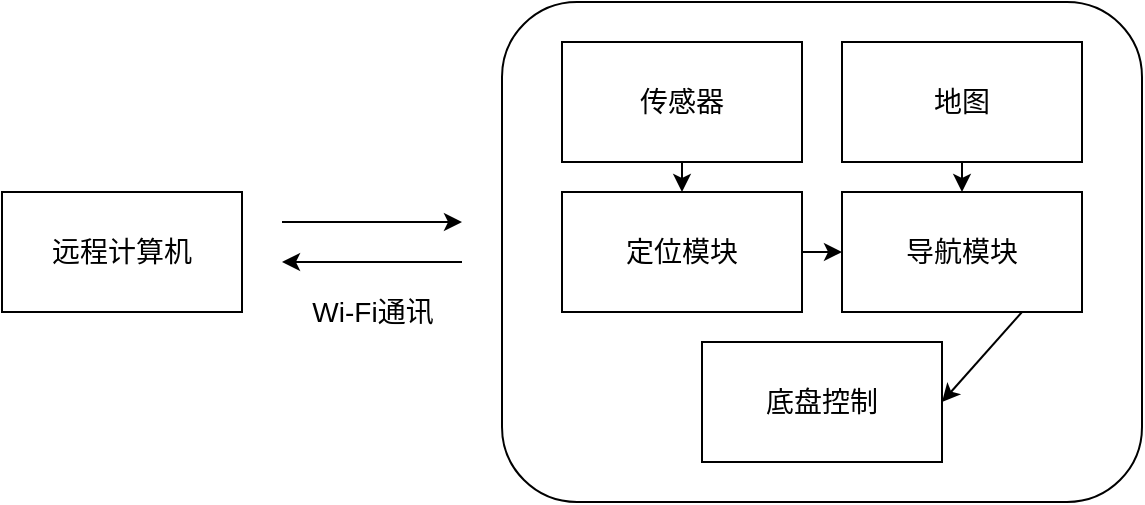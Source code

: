 <mxfile version="11.1.4" type="github"><diagram id="dqOhAQqdwh11X6mdpLrl" name="Page-1"><mxGraphModel dx="946" dy="579" grid="1" gridSize="10" guides="1" tooltips="1" connect="1" arrows="1" fold="1" page="1" pageScale="1" pageWidth="827" pageHeight="1169" math="0" shadow="0"><root><mxCell id="0"/><mxCell id="1" parent="0"/><mxCell id="FKGkeLAvq8AaD-hFXDAd-53" value="" style="rounded=1;whiteSpace=wrap;html=1;strokeWidth=1;fontSize=14;" parent="1" vertex="1"><mxGeometry x="430" y="110" width="320" height="250" as="geometry"/></mxCell><mxCell id="FKGkeLAvq8AaD-hFXDAd-59" value="远程计算机" style="rounded=0;whiteSpace=wrap;html=1;strokeWidth=1;fontSize=14;" parent="1" vertex="1"><mxGeometry x="180" y="205" width="120" height="60" as="geometry"/></mxCell><mxCell id="FKGkeLAvq8AaD-hFXDAd-60" value="传感器" style="rounded=0;whiteSpace=wrap;html=1;strokeWidth=1;fontSize=14;" parent="1" vertex="1"><mxGeometry x="460" y="130" width="120" height="60" as="geometry"/></mxCell><mxCell id="FKGkeLAvq8AaD-hFXDAd-61" value="定位模块" style="rounded=0;whiteSpace=wrap;html=1;strokeWidth=1;fontSize=14;" parent="1" vertex="1"><mxGeometry x="460" y="205" width="120" height="60" as="geometry"/></mxCell><mxCell id="FKGkeLAvq8AaD-hFXDAd-62" value="导航模块" style="rounded=0;whiteSpace=wrap;html=1;strokeWidth=1;fontSize=14;" parent="1" vertex="1"><mxGeometry x="600" y="205" width="120" height="60" as="geometry"/></mxCell><mxCell id="FKGkeLAvq8AaD-hFXDAd-63" value="底盘控制" style="rounded=0;whiteSpace=wrap;html=1;strokeWidth=1;fontSize=14;" parent="1" vertex="1"><mxGeometry x="530" y="280" width="120" height="60" as="geometry"/></mxCell><mxCell id="FKGkeLAvq8AaD-hFXDAd-64" value="" style="endArrow=classic;html=1;strokeWidth=1;fontSize=14;" parent="1" edge="1"><mxGeometry width="50" height="50" relative="1" as="geometry"><mxPoint x="320" y="220" as="sourcePoint"/><mxPoint x="410" y="220" as="targetPoint"/></mxGeometry></mxCell><mxCell id="FKGkeLAvq8AaD-hFXDAd-65" value="" style="endArrow=classic;html=1;strokeWidth=1;fontSize=14;" parent="1" edge="1"><mxGeometry width="50" height="50" relative="1" as="geometry"><mxPoint x="410" y="240" as="sourcePoint"/><mxPoint x="320" y="240" as="targetPoint"/></mxGeometry></mxCell><mxCell id="FKGkeLAvq8AaD-hFXDAd-67" value="Wi-Fi通讯" style="text;html=1;strokeColor=none;fillColor=none;align=center;verticalAlign=middle;whiteSpace=wrap;rounded=0;fontSize=14;" parent="1" vertex="1"><mxGeometry x="332.5" y="255" width="65" height="20" as="geometry"/></mxCell><mxCell id="FKGkeLAvq8AaD-hFXDAd-68" value="" style="endArrow=classic;html=1;strokeWidth=1;fontSize=14;exitX=0.5;exitY=1;exitDx=0;exitDy=0;entryX=0.5;entryY=0;entryDx=0;entryDy=0;" parent="1" source="FKGkeLAvq8AaD-hFXDAd-60" target="FKGkeLAvq8AaD-hFXDAd-61" edge="1"><mxGeometry width="50" height="50" relative="1" as="geometry"><mxPoint x="480" y="205" as="sourcePoint"/><mxPoint x="370" y="360" as="targetPoint"/></mxGeometry></mxCell><mxCell id="FKGkeLAvq8AaD-hFXDAd-69" value="" style="endArrow=classic;html=1;strokeWidth=1;fontSize=14;exitX=1;exitY=0.5;exitDx=0;exitDy=0;entryX=0;entryY=0.5;entryDx=0;entryDy=0;" parent="1" source="FKGkeLAvq8AaD-hFXDAd-61" target="FKGkeLAvq8AaD-hFXDAd-62" edge="1"><mxGeometry width="50" height="50" relative="1" as="geometry"><mxPoint x="540" y="170" as="sourcePoint"/><mxPoint x="500" y="215" as="targetPoint"/></mxGeometry></mxCell><mxCell id="FKGkeLAvq8AaD-hFXDAd-73" value="" style="endArrow=classic;html=1;strokeWidth=1;fontSize=14;exitX=0.75;exitY=1;exitDx=0;exitDy=0;entryX=1;entryY=0.5;entryDx=0;entryDy=0;" parent="1" source="FKGkeLAvq8AaD-hFXDAd-62" target="FKGkeLAvq8AaD-hFXDAd-63" edge="1"><mxGeometry width="50" height="50" relative="1" as="geometry"><mxPoint x="540" y="170" as="sourcePoint"/><mxPoint x="500" y="215" as="targetPoint"/></mxGeometry></mxCell><mxCell id="3OI1ht_VAW9zXas6eeGU-2" style="edgeStyle=orthogonalEdgeStyle;rounded=0;orthogonalLoop=1;jettySize=auto;html=1;exitX=0.5;exitY=1;exitDx=0;exitDy=0;entryX=0.5;entryY=0;entryDx=0;entryDy=0;" edge="1" parent="1" source="3OI1ht_VAW9zXas6eeGU-1" target="FKGkeLAvq8AaD-hFXDAd-62"><mxGeometry relative="1" as="geometry"/></mxCell><mxCell id="3OI1ht_VAW9zXas6eeGU-1" value="地图" style="rounded=0;whiteSpace=wrap;html=1;strokeWidth=1;fontSize=14;" vertex="1" parent="1"><mxGeometry x="600" y="130" width="120" height="60" as="geometry"/></mxCell></root></mxGraphModel></diagram></mxfile>